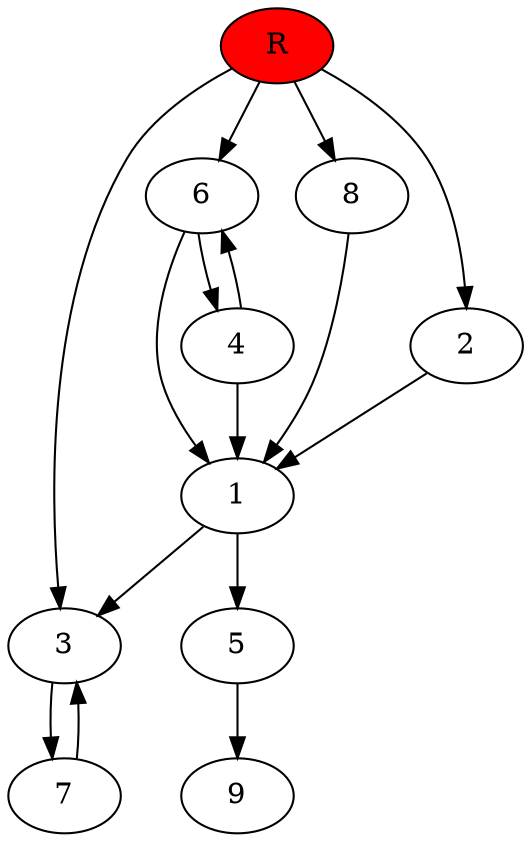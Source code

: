 digraph prb74115 {
	1
	2
	3
	4
	5
	6
	7
	8
	R [fillcolor="#ff0000" style=filled]
	1 -> 3
	1 -> 5
	2 -> 1
	3 -> 7
	4 -> 1
	4 -> 6
	5 -> 9
	6 -> 1
	6 -> 4
	7 -> 3
	8 -> 1
	R -> 2
	R -> 3
	R -> 6
	R -> 8
}
